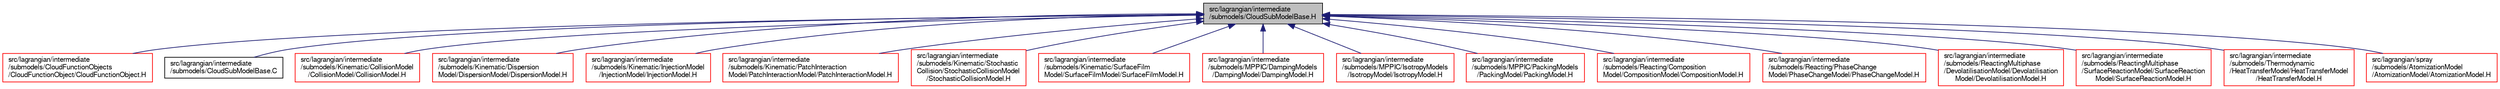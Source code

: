 digraph "src/lagrangian/intermediate/submodels/CloudSubModelBase.H"
{
  bgcolor="transparent";
  edge [fontname="FreeSans",fontsize="10",labelfontname="FreeSans",labelfontsize="10"];
  node [fontname="FreeSans",fontsize="10",shape=record];
  Node73 [label="src/lagrangian/intermediate\l/submodels/CloudSubModelBase.H",height=0.2,width=0.4,color="black", fillcolor="grey75", style="filled", fontcolor="black"];
  Node73 -> Node74 [dir="back",color="midnightblue",fontsize="10",style="solid",fontname="FreeSans"];
  Node74 [label="src/lagrangian/intermediate\l/submodels/CloudFunctionObjects\l/CloudFunctionObject/CloudFunctionObject.H",height=0.2,width=0.4,color="red",URL="$a05540.html"];
  Node73 -> Node124 [dir="back",color="midnightblue",fontsize="10",style="solid",fontname="FreeSans"];
  Node124 [label="src/lagrangian/intermediate\l/submodels/CloudSubModelBase.C",height=0.2,width=0.4,color="black",URL="$a05609.html"];
  Node73 -> Node125 [dir="back",color="midnightblue",fontsize="10",style="solid",fontname="FreeSans"];
  Node125 [label="src/lagrangian/intermediate\l/submodels/Kinematic/CollisionModel\l/CollisionModel/CollisionModel.H",height=0.2,width=0.4,color="red",URL="$a05627.html"];
  Node73 -> Node134 [dir="back",color="midnightblue",fontsize="10",style="solid",fontname="FreeSans"];
  Node134 [label="src/lagrangian/intermediate\l/submodels/Kinematic/Dispersion\lModel/DispersionModel/DispersionModel.H",height=0.2,width=0.4,color="red",URL="$a05693.html"];
  Node73 -> Node154 [dir="back",color="midnightblue",fontsize="10",style="solid",fontname="FreeSans"];
  Node154 [label="src/lagrangian/intermediate\l/submodels/Kinematic/InjectionModel\l/InjectionModel/InjectionModel.H",height=0.2,width=0.4,color="red",URL="$a05738.html"];
  Node73 -> Node190 [dir="back",color="midnightblue",fontsize="10",style="solid",fontname="FreeSans"];
  Node190 [label="src/lagrangian/intermediate\l/submodels/Kinematic/PatchInteraction\lModel/PatchInteractionModel/PatchInteractionModel.H",height=0.2,width=0.4,color="red",URL="$a05957.html"];
  Node73 -> Node205 [dir="back",color="midnightblue",fontsize="10",style="solid",fontname="FreeSans"];
  Node205 [label="src/lagrangian/intermediate\l/submodels/Kinematic/Stochastic\lCollision/StochasticCollisionModel\l/StochasticCollisionModel.H",height=0.2,width=0.4,color="red",URL="$a05984.html"];
  Node73 -> Node219 [dir="back",color="midnightblue",fontsize="10",style="solid",fontname="FreeSans"];
  Node219 [label="src/lagrangian/intermediate\l/submodels/Kinematic/SurfaceFilm\lModel/SurfaceFilmModel/SurfaceFilmModel.H",height=0.2,width=0.4,color="red",URL="$a05999.html"];
  Node73 -> Node230 [dir="back",color="midnightblue",fontsize="10",style="solid",fontname="FreeSans"];
  Node230 [label="src/lagrangian/intermediate\l/submodels/MPPIC/DampingModels\l/DampingModel/DampingModel.H",height=0.2,width=0.4,color="red",URL="$a06065.html"];
  Node73 -> Node238 [dir="back",color="midnightblue",fontsize="10",style="solid",fontname="FreeSans"];
  Node238 [label="src/lagrangian/intermediate\l/submodels/MPPIC/IsotropyModels\l/IsotropyModel/IsotropyModel.H",height=0.2,width=0.4,color="red",URL="$a06083.html"];
  Node73 -> Node245 [dir="back",color="midnightblue",fontsize="10",style="solid",fontname="FreeSans"];
  Node245 [label="src/lagrangian/intermediate\l/submodels/MPPIC/PackingModels\l/PackingModel/PackingModel.H",height=0.2,width=0.4,color="red",URL="$a06119.html"];
  Node73 -> Node254 [dir="back",color="midnightblue",fontsize="10",style="solid",fontname="FreeSans"];
  Node254 [label="src/lagrangian/intermediate\l/submodels/Reacting/Composition\lModel/CompositionModel/CompositionModel.H",height=0.2,width=0.4,color="red",URL="$a06167.html"];
  Node73 -> Node268 [dir="back",color="midnightblue",fontsize="10",style="solid",fontname="FreeSans"];
  Node268 [label="src/lagrangian/intermediate\l/submodels/Reacting/PhaseChange\lModel/PhaseChangeModel/PhaseChangeModel.H",height=0.2,width=0.4,color="red",URL="$a06236.html"];
  Node73 -> Node278 [dir="back",color="midnightblue",fontsize="10",style="solid",fontname="FreeSans"];
  Node278 [label="src/lagrangian/intermediate\l/submodels/ReactingMultiphase\l/DevolatilisationModel/Devolatilisation\lModel/DevolatilisationModel.H",height=0.2,width=0.4,color="red",URL="$a06251.html"];
  Node73 -> Node289 [dir="back",color="midnightblue",fontsize="10",style="solid",fontname="FreeSans"];
  Node289 [label="src/lagrangian/intermediate\l/submodels/ReactingMultiphase\l/SurfaceReactionModel/SurfaceReaction\lModel/SurfaceReactionModel.H",height=0.2,width=0.4,color="red",URL="$a06308.html"];
  Node73 -> Node306 [dir="back",color="midnightblue",fontsize="10",style="solid",fontname="FreeSans"];
  Node306 [label="src/lagrangian/intermediate\l/submodels/Thermodynamic\l/HeatTransferModel/HeatTransferModel\l/HeatTransferModel.H",height=0.2,width=0.4,color="red",URL="$a06317.html"];
  Node73 -> Node314 [dir="back",color="midnightblue",fontsize="10",style="solid",fontname="FreeSans"];
  Node314 [label="src/lagrangian/spray\l/submodels/AtomizationModel\l/AtomizationModel/AtomizationModel.H",height=0.2,width=0.4,color="red",URL="$a06701.html"];
}
